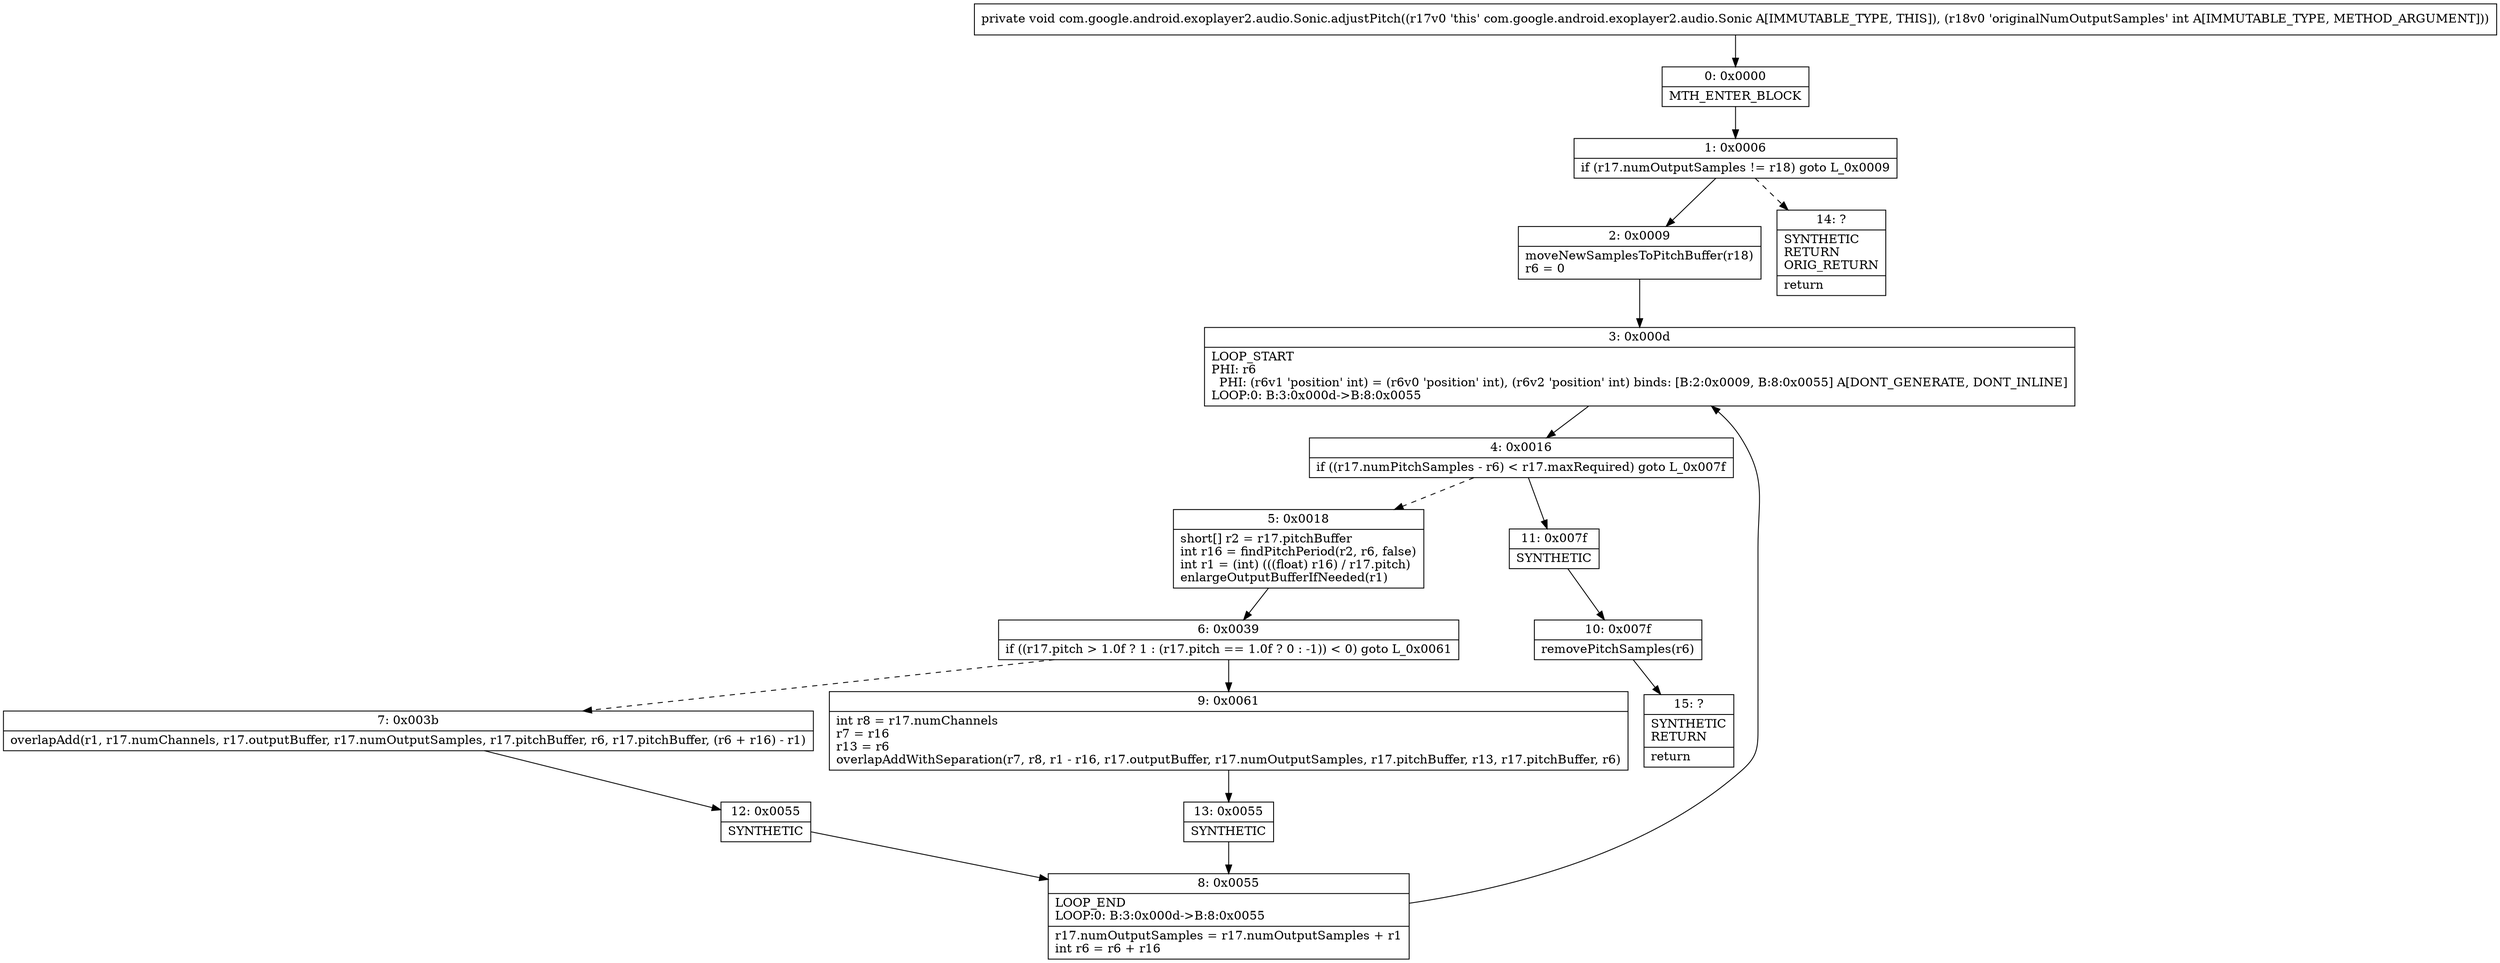 digraph "CFG forcom.google.android.exoplayer2.audio.Sonic.adjustPitch(I)V" {
Node_0 [shape=record,label="{0\:\ 0x0000|MTH_ENTER_BLOCK\l}"];
Node_1 [shape=record,label="{1\:\ 0x0006|if (r17.numOutputSamples != r18) goto L_0x0009\l}"];
Node_2 [shape=record,label="{2\:\ 0x0009|moveNewSamplesToPitchBuffer(r18)\lr6 = 0\l}"];
Node_3 [shape=record,label="{3\:\ 0x000d|LOOP_START\lPHI: r6 \l  PHI: (r6v1 'position' int) = (r6v0 'position' int), (r6v2 'position' int) binds: [B:2:0x0009, B:8:0x0055] A[DONT_GENERATE, DONT_INLINE]\lLOOP:0: B:3:0x000d\-\>B:8:0x0055\l}"];
Node_4 [shape=record,label="{4\:\ 0x0016|if ((r17.numPitchSamples \- r6) \< r17.maxRequired) goto L_0x007f\l}"];
Node_5 [shape=record,label="{5\:\ 0x0018|short[] r2 = r17.pitchBuffer\lint r16 = findPitchPeriod(r2, r6, false)\lint r1 = (int) (((float) r16) \/ r17.pitch)\lenlargeOutputBufferIfNeeded(r1)\l}"];
Node_6 [shape=record,label="{6\:\ 0x0039|if ((r17.pitch \> 1.0f ? 1 : (r17.pitch == 1.0f ? 0 : \-1)) \< 0) goto L_0x0061\l}"];
Node_7 [shape=record,label="{7\:\ 0x003b|overlapAdd(r1, r17.numChannels, r17.outputBuffer, r17.numOutputSamples, r17.pitchBuffer, r6, r17.pitchBuffer, (r6 + r16) \- r1)\l}"];
Node_8 [shape=record,label="{8\:\ 0x0055|LOOP_END\lLOOP:0: B:3:0x000d\-\>B:8:0x0055\l|r17.numOutputSamples = r17.numOutputSamples + r1\lint r6 = r6 + r16\l}"];
Node_9 [shape=record,label="{9\:\ 0x0061|int r8 = r17.numChannels\lr7 = r16\lr13 = r6\loverlapAddWithSeparation(r7, r8, r1 \- r16, r17.outputBuffer, r17.numOutputSamples, r17.pitchBuffer, r13, r17.pitchBuffer, r6)\l}"];
Node_10 [shape=record,label="{10\:\ 0x007f|removePitchSamples(r6)\l}"];
Node_11 [shape=record,label="{11\:\ 0x007f|SYNTHETIC\l}"];
Node_12 [shape=record,label="{12\:\ 0x0055|SYNTHETIC\l}"];
Node_13 [shape=record,label="{13\:\ 0x0055|SYNTHETIC\l}"];
Node_14 [shape=record,label="{14\:\ ?|SYNTHETIC\lRETURN\lORIG_RETURN\l|return\l}"];
Node_15 [shape=record,label="{15\:\ ?|SYNTHETIC\lRETURN\l|return\l}"];
MethodNode[shape=record,label="{private void com.google.android.exoplayer2.audio.Sonic.adjustPitch((r17v0 'this' com.google.android.exoplayer2.audio.Sonic A[IMMUTABLE_TYPE, THIS]), (r18v0 'originalNumOutputSamples' int A[IMMUTABLE_TYPE, METHOD_ARGUMENT])) }"];
MethodNode -> Node_0;
Node_0 -> Node_1;
Node_1 -> Node_2;
Node_1 -> Node_14[style=dashed];
Node_2 -> Node_3;
Node_3 -> Node_4;
Node_4 -> Node_5[style=dashed];
Node_4 -> Node_11;
Node_5 -> Node_6;
Node_6 -> Node_7[style=dashed];
Node_6 -> Node_9;
Node_7 -> Node_12;
Node_8 -> Node_3;
Node_9 -> Node_13;
Node_10 -> Node_15;
Node_11 -> Node_10;
Node_12 -> Node_8;
Node_13 -> Node_8;
}


